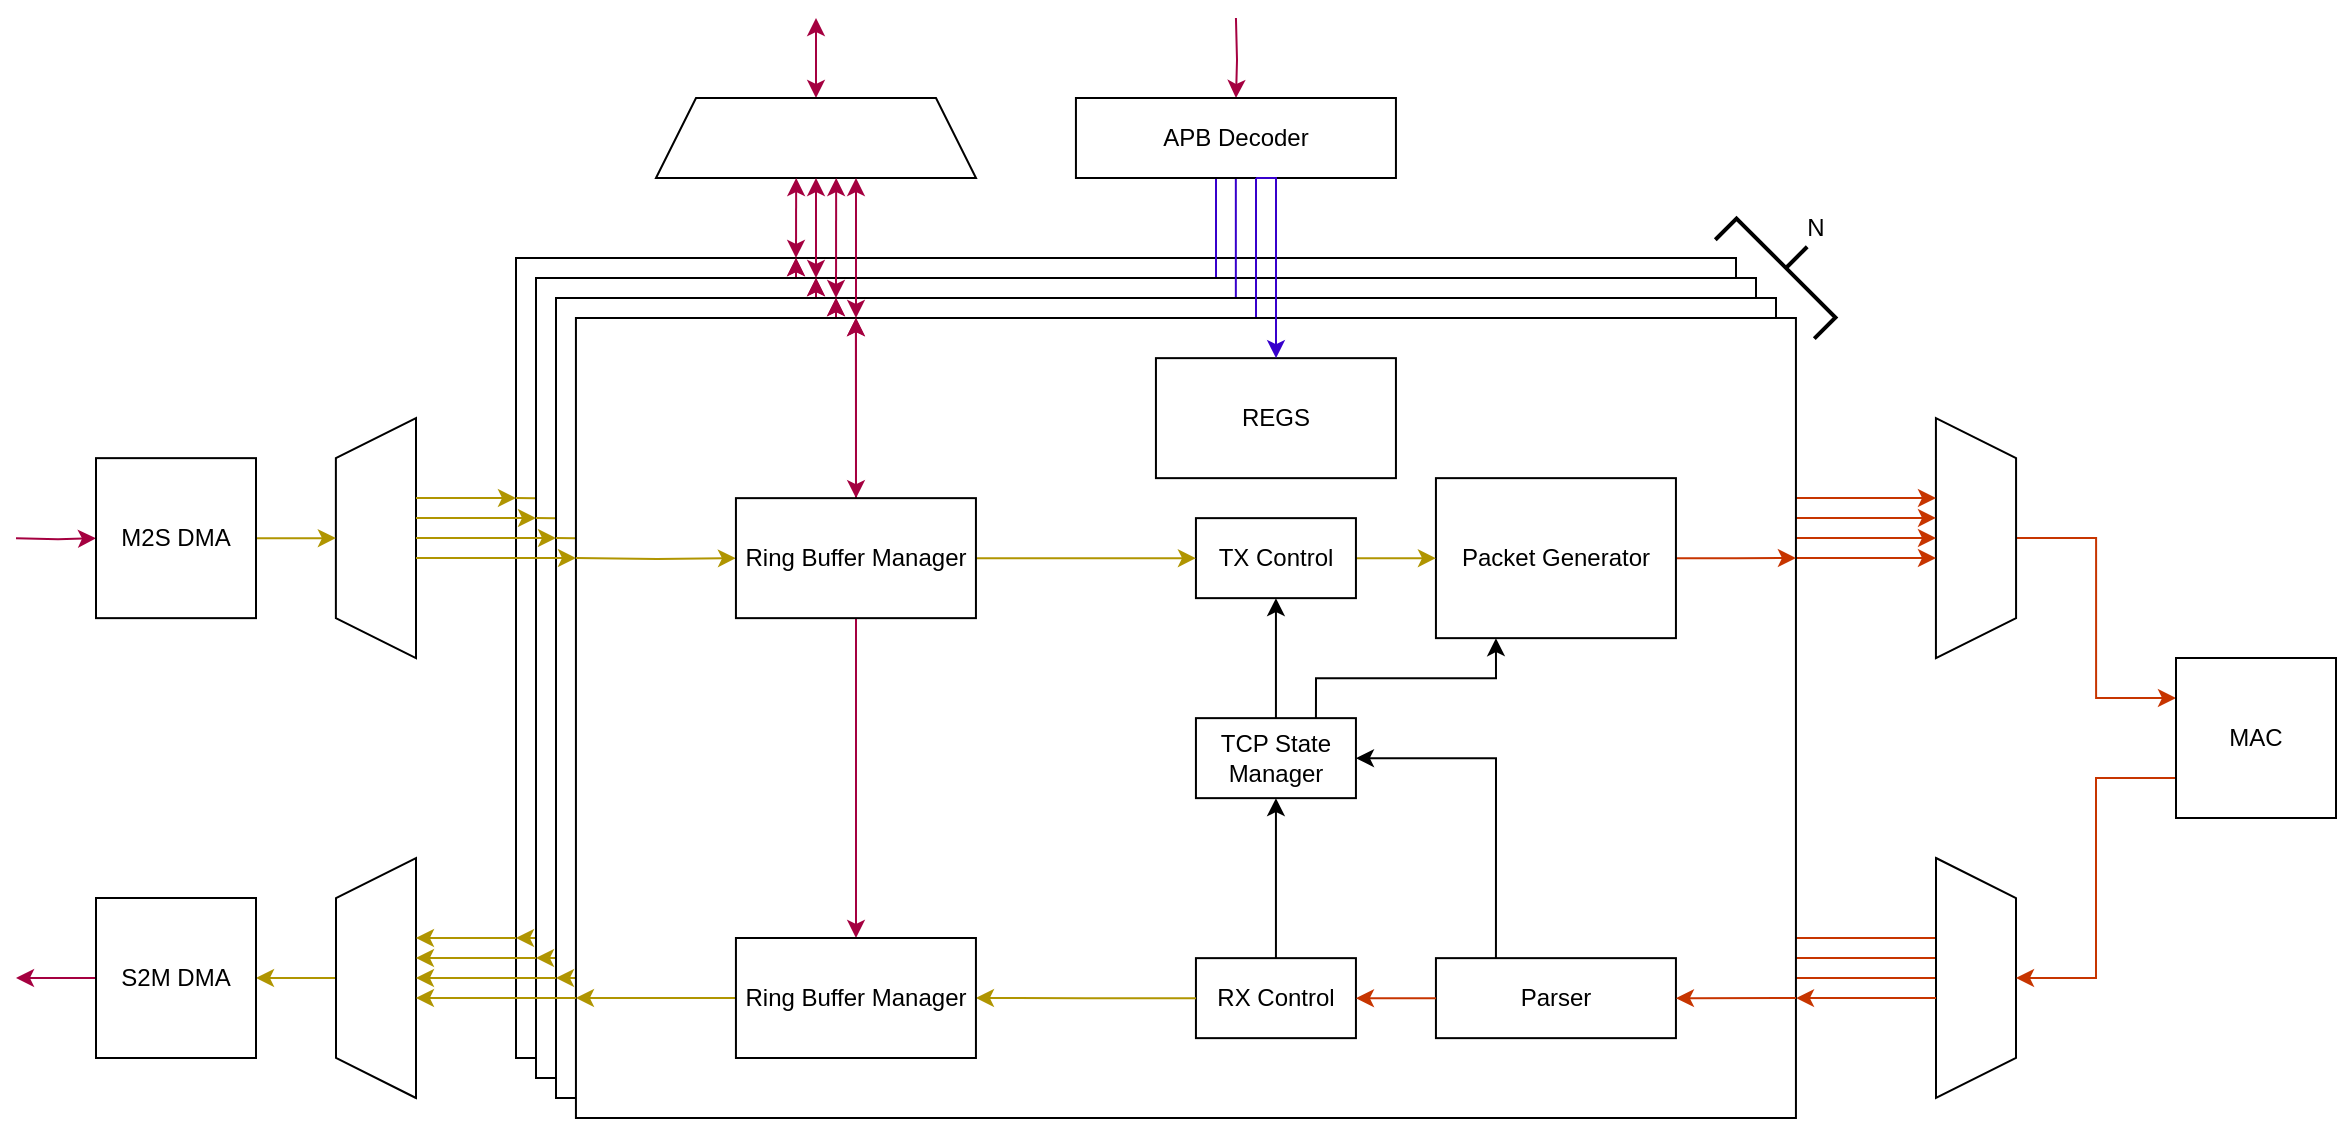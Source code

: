 <mxfile version="21.2.8" type="device">
  <diagram name="Page-1" id="8lX2gjxiGhIz8fm0OWgg">
    <mxGraphModel dx="2408" dy="1069" grid="1" gridSize="10" guides="1" tooltips="1" connect="1" arrows="1" fold="1" page="1" pageScale="1" pageWidth="850" pageHeight="1100" math="0" shadow="0">
      <root>
        <mxCell id="0" />
        <mxCell id="1" parent="0" />
        <mxCell id="hUmURhrymKCytomf8O3q-317" value="" style="group;fillColor=default;" parent="1" vertex="1" connectable="0">
          <mxGeometry x="130" y="200" width="610" height="400" as="geometry" />
        </mxCell>
        <mxCell id="hUmURhrymKCytomf8O3q-318" value="" style="group;strokeColor=default;fillColor=none;container=0;" parent="hUmURhrymKCytomf8O3q-317" vertex="1" connectable="0">
          <mxGeometry width="610" height="400" as="geometry" />
        </mxCell>
        <mxCell id="hUmURhrymKCytomf8O3q-319" style="edgeStyle=orthogonalEdgeStyle;rounded=0;orthogonalLoop=1;jettySize=auto;html=1;fillColor=#d80073;strokeColor=#A50040;startArrow=classic;startFill=1;" parent="hUmURhrymKCytomf8O3q-317" source="hUmURhrymKCytomf8O3q-340" edge="1">
          <mxGeometry relative="1" as="geometry">
            <mxPoint x="140" as="targetPoint" />
          </mxGeometry>
        </mxCell>
        <mxCell id="hUmURhrymKCytomf8O3q-320" style="edgeStyle=orthogonalEdgeStyle;rounded=0;orthogonalLoop=1;jettySize=auto;html=1;fillColor=#d80073;strokeColor=#A50040;startArrow=classic;startFill=1;" parent="hUmURhrymKCytomf8O3q-317" source="hUmURhrymKCytomf8O3q-339" edge="1">
          <mxGeometry relative="1" as="geometry">
            <mxPoint x="140" as="targetPoint" />
            <Array as="points">
              <mxPoint x="140" y="110" />
              <mxPoint x="140" y="110" />
            </Array>
          </mxGeometry>
        </mxCell>
        <mxCell id="hUmURhrymKCytomf8O3q-321" style="edgeStyle=orthogonalEdgeStyle;rounded=0;orthogonalLoop=1;jettySize=auto;html=1;fillColor=#e3c800;strokeColor=#B09500;" parent="hUmURhrymKCytomf8O3q-317" target="hUmURhrymKCytomf8O3q-340" edge="1">
          <mxGeometry relative="1" as="geometry">
            <mxPoint y="120" as="sourcePoint" />
          </mxGeometry>
        </mxCell>
        <mxCell id="hUmURhrymKCytomf8O3q-322" style="edgeStyle=orthogonalEdgeStyle;rounded=0;orthogonalLoop=1;jettySize=auto;html=1;fillColor=#e3c800;strokeColor=#B09500;" parent="hUmURhrymKCytomf8O3q-317" source="hUmURhrymKCytomf8O3q-339" edge="1">
          <mxGeometry relative="1" as="geometry">
            <mxPoint y="340" as="targetPoint" />
          </mxGeometry>
        </mxCell>
        <mxCell id="hUmURhrymKCytomf8O3q-323" style="edgeStyle=orthogonalEdgeStyle;rounded=0;orthogonalLoop=1;jettySize=auto;html=1;fillColor=#fa6800;strokeColor=#C73500;movable=1;resizable=1;rotatable=1;deletable=1;editable=1;locked=0;connectable=1;" parent="hUmURhrymKCytomf8O3q-317" source="hUmURhrymKCytomf8O3q-324" edge="1">
          <mxGeometry relative="1" as="geometry">
            <mxPoint x="610" y="120" as="targetPoint" />
          </mxGeometry>
        </mxCell>
        <mxCell id="hUmURhrymKCytomf8O3q-324" value="Packet Generator" style="rounded=0;whiteSpace=wrap;html=1;movable=1;resizable=1;rotatable=1;deletable=1;editable=1;locked=0;connectable=1;container=0;" parent="hUmURhrymKCytomf8O3q-317" vertex="1">
          <mxGeometry x="430" y="80.07" width="120" height="80" as="geometry" />
        </mxCell>
        <mxCell id="hUmURhrymKCytomf8O3q-325" value="" style="edgeStyle=orthogonalEdgeStyle;rounded=0;orthogonalLoop=1;jettySize=auto;html=1;fillColor=#e3c800;strokeColor=#B09500;movable=1;resizable=1;rotatable=1;deletable=1;editable=1;locked=0;connectable=1;" parent="hUmURhrymKCytomf8O3q-317" source="hUmURhrymKCytomf8O3q-326" target="hUmURhrymKCytomf8O3q-324" edge="1">
          <mxGeometry relative="1" as="geometry" />
        </mxCell>
        <mxCell id="hUmURhrymKCytomf8O3q-326" value="TX Control" style="rounded=0;whiteSpace=wrap;html=1;movable=1;resizable=1;rotatable=1;deletable=1;editable=1;locked=0;connectable=1;container=0;" parent="hUmURhrymKCytomf8O3q-317" vertex="1">
          <mxGeometry x="310" y="100.07" width="80" height="40" as="geometry" />
        </mxCell>
        <mxCell id="hUmURhrymKCytomf8O3q-327" value="" style="edgeStyle=orthogonalEdgeStyle;rounded=0;orthogonalLoop=1;jettySize=auto;html=1;fillColor=#e3c800;strokeColor=#B09500;movable=1;resizable=1;rotatable=1;deletable=1;editable=1;locked=0;connectable=1;exitX=1;exitY=0.5;exitDx=0;exitDy=0;" parent="hUmURhrymKCytomf8O3q-317" source="hUmURhrymKCytomf8O3q-340" target="hUmURhrymKCytomf8O3q-326" edge="1">
          <mxGeometry relative="1" as="geometry">
            <mxPoint x="270.0" y="120.07" as="sourcePoint" />
          </mxGeometry>
        </mxCell>
        <mxCell id="hUmURhrymKCytomf8O3q-328" style="edgeStyle=orthogonalEdgeStyle;rounded=0;orthogonalLoop=1;jettySize=auto;html=1;entryX=0.5;entryY=1;entryDx=0;entryDy=0;movable=1;resizable=1;rotatable=1;deletable=1;editable=1;locked=0;connectable=1;" parent="hUmURhrymKCytomf8O3q-317" source="hUmURhrymKCytomf8O3q-330" target="hUmURhrymKCytomf8O3q-326" edge="1">
          <mxGeometry relative="1" as="geometry" />
        </mxCell>
        <mxCell id="hUmURhrymKCytomf8O3q-329" style="edgeStyle=orthogonalEdgeStyle;rounded=0;orthogonalLoop=1;jettySize=auto;html=1;exitX=0.75;exitY=0;exitDx=0;exitDy=0;entryX=0.25;entryY=1;entryDx=0;entryDy=0;movable=1;resizable=1;rotatable=1;deletable=1;editable=1;locked=0;connectable=1;" parent="hUmURhrymKCytomf8O3q-317" source="hUmURhrymKCytomf8O3q-330" target="hUmURhrymKCytomf8O3q-324" edge="1">
          <mxGeometry relative="1" as="geometry" />
        </mxCell>
        <mxCell id="hUmURhrymKCytomf8O3q-330" value="TCP State Manager" style="rounded=0;whiteSpace=wrap;html=1;movable=1;resizable=1;rotatable=1;deletable=1;editable=1;locked=0;connectable=1;container=0;" parent="hUmURhrymKCytomf8O3q-317" vertex="1">
          <mxGeometry x="310" y="200.07" width="80" height="40" as="geometry" />
        </mxCell>
        <mxCell id="hUmURhrymKCytomf8O3q-331" style="edgeStyle=orthogonalEdgeStyle;rounded=0;orthogonalLoop=1;jettySize=auto;html=1;exitX=0.25;exitY=0;exitDx=0;exitDy=0;entryX=1;entryY=0.5;entryDx=0;entryDy=0;movable=1;resizable=1;rotatable=1;deletable=1;editable=1;locked=0;connectable=1;" parent="hUmURhrymKCytomf8O3q-317" source="hUmURhrymKCytomf8O3q-332" target="hUmURhrymKCytomf8O3q-330" edge="1">
          <mxGeometry relative="1" as="geometry" />
        </mxCell>
        <mxCell id="hUmURhrymKCytomf8O3q-332" value="Parser" style="rounded=0;whiteSpace=wrap;html=1;movable=1;resizable=1;rotatable=1;deletable=1;editable=1;locked=0;connectable=1;container=0;" parent="hUmURhrymKCytomf8O3q-317" vertex="1">
          <mxGeometry x="430" y="320.07" width="120" height="40" as="geometry" />
        </mxCell>
        <mxCell id="hUmURhrymKCytomf8O3q-333" value="" style="endArrow=classic;html=1;rounded=0;entryX=1;entryY=0.5;entryDx=0;entryDy=0;fillColor=#fa6800;strokeColor=#C73500;movable=1;resizable=1;rotatable=1;deletable=1;editable=1;locked=0;connectable=1;" parent="hUmURhrymKCytomf8O3q-317" target="hUmURhrymKCytomf8O3q-332" edge="1">
          <mxGeometry width="50" height="50" relative="1" as="geometry">
            <mxPoint x="610" y="340" as="sourcePoint" />
            <mxPoint x="530" y="180.07" as="targetPoint" />
          </mxGeometry>
        </mxCell>
        <mxCell id="hUmURhrymKCytomf8O3q-334" style="edgeStyle=orthogonalEdgeStyle;rounded=0;orthogonalLoop=1;jettySize=auto;html=1;entryX=0.5;entryY=1;entryDx=0;entryDy=0;movable=1;resizable=1;rotatable=1;deletable=1;editable=1;locked=0;connectable=1;" parent="hUmURhrymKCytomf8O3q-317" source="hUmURhrymKCytomf8O3q-335" target="hUmURhrymKCytomf8O3q-330" edge="1">
          <mxGeometry relative="1" as="geometry" />
        </mxCell>
        <mxCell id="hUmURhrymKCytomf8O3q-335" value="RX Control" style="rounded=0;whiteSpace=wrap;html=1;movable=1;resizable=1;rotatable=1;deletable=1;editable=1;locked=0;connectable=1;container=0;" parent="hUmURhrymKCytomf8O3q-317" vertex="1">
          <mxGeometry x="310" y="320.07" width="80" height="40" as="geometry" />
        </mxCell>
        <mxCell id="hUmURhrymKCytomf8O3q-336" value="" style="edgeStyle=orthogonalEdgeStyle;rounded=0;orthogonalLoop=1;jettySize=auto;html=1;fillColor=#fa6800;strokeColor=#C73500;movable=1;resizable=1;rotatable=1;deletable=1;editable=1;locked=0;connectable=1;" parent="hUmURhrymKCytomf8O3q-317" source="hUmURhrymKCytomf8O3q-332" target="hUmURhrymKCytomf8O3q-335" edge="1">
          <mxGeometry relative="1" as="geometry" />
        </mxCell>
        <mxCell id="hUmURhrymKCytomf8O3q-337" value="" style="edgeStyle=orthogonalEdgeStyle;rounded=0;orthogonalLoop=1;jettySize=auto;html=1;fillColor=#e3c800;strokeColor=#B09500;movable=1;resizable=1;rotatable=1;deletable=1;editable=1;locked=0;connectable=1;entryX=1;entryY=0.5;entryDx=0;entryDy=0;" parent="hUmURhrymKCytomf8O3q-317" source="hUmURhrymKCytomf8O3q-335" target="hUmURhrymKCytomf8O3q-339" edge="1">
          <mxGeometry relative="1" as="geometry">
            <mxPoint x="270.0" y="340.07" as="targetPoint" />
          </mxGeometry>
        </mxCell>
        <mxCell id="hUmURhrymKCytomf8O3q-338" value="REGS" style="rounded=0;whiteSpace=wrap;html=1;movable=1;resizable=1;rotatable=1;deletable=1;editable=1;locked=0;connectable=1;container=0;" parent="hUmURhrymKCytomf8O3q-317" vertex="1">
          <mxGeometry x="290" y="20.07" width="120" height="60" as="geometry" />
        </mxCell>
        <mxCell id="hUmURhrymKCytomf8O3q-339" value="Ring Buffer Manager" style="rounded=0;whiteSpace=wrap;html=1;container=0;" parent="hUmURhrymKCytomf8O3q-317" vertex="1">
          <mxGeometry x="80" y="310" width="120" height="60" as="geometry" />
        </mxCell>
        <mxCell id="hUmURhrymKCytomf8O3q-340" value="Ring Buffer Manager" style="rounded=0;whiteSpace=wrap;html=1;container=0;" parent="hUmURhrymKCytomf8O3q-317" vertex="1">
          <mxGeometry x="80" y="90.07" width="120" height="60" as="geometry" />
        </mxCell>
        <mxCell id="hUmURhrymKCytomf8O3q-348" style="edgeStyle=orthogonalEdgeStyle;rounded=0;orthogonalLoop=1;jettySize=auto;html=1;entryX=0.625;entryY=1;entryDx=0;entryDy=0;entryPerimeter=0;startArrow=classic;startFill=1;endArrow=none;endFill=0;fillColor=#6a00ff;strokeColor=#3700CC;" parent="1" edge="1">
          <mxGeometry relative="1" as="geometry">
            <mxPoint x="480" y="160" as="targetPoint" />
            <mxPoint x="480" y="250" as="sourcePoint" />
          </mxGeometry>
        </mxCell>
        <mxCell id="hUmURhrymKCytomf8O3q-293" value="" style="group;fillColor=default;" parent="1" vertex="1" connectable="0">
          <mxGeometry x="140" y="210" width="610" height="400" as="geometry" />
        </mxCell>
        <mxCell id="hUmURhrymKCytomf8O3q-294" value="" style="group;strokeColor=default;fillColor=none;container=0;" parent="hUmURhrymKCytomf8O3q-293" vertex="1" connectable="0">
          <mxGeometry width="610" height="400" as="geometry" />
        </mxCell>
        <mxCell id="hUmURhrymKCytomf8O3q-295" style="edgeStyle=orthogonalEdgeStyle;rounded=0;orthogonalLoop=1;jettySize=auto;html=1;fillColor=#d80073;strokeColor=#A50040;startArrow=classic;startFill=1;" parent="hUmURhrymKCytomf8O3q-293" source="hUmURhrymKCytomf8O3q-316" edge="1">
          <mxGeometry relative="1" as="geometry">
            <mxPoint x="140" as="targetPoint" />
          </mxGeometry>
        </mxCell>
        <mxCell id="hUmURhrymKCytomf8O3q-296" style="edgeStyle=orthogonalEdgeStyle;rounded=0;orthogonalLoop=1;jettySize=auto;html=1;fillColor=#d80073;strokeColor=#A50040;startArrow=classic;startFill=1;" parent="hUmURhrymKCytomf8O3q-293" source="hUmURhrymKCytomf8O3q-315" edge="1">
          <mxGeometry relative="1" as="geometry">
            <mxPoint x="140" as="targetPoint" />
            <Array as="points">
              <mxPoint x="140" y="110" />
              <mxPoint x="140" y="110" />
            </Array>
          </mxGeometry>
        </mxCell>
        <mxCell id="hUmURhrymKCytomf8O3q-297" style="edgeStyle=orthogonalEdgeStyle;rounded=0;orthogonalLoop=1;jettySize=auto;html=1;fillColor=#e3c800;strokeColor=#B09500;" parent="hUmURhrymKCytomf8O3q-293" target="hUmURhrymKCytomf8O3q-316" edge="1">
          <mxGeometry relative="1" as="geometry">
            <mxPoint y="120" as="sourcePoint" />
          </mxGeometry>
        </mxCell>
        <mxCell id="hUmURhrymKCytomf8O3q-298" style="edgeStyle=orthogonalEdgeStyle;rounded=0;orthogonalLoop=1;jettySize=auto;html=1;fillColor=#e3c800;strokeColor=#B09500;" parent="hUmURhrymKCytomf8O3q-293" source="hUmURhrymKCytomf8O3q-315" edge="1">
          <mxGeometry relative="1" as="geometry">
            <mxPoint y="340" as="targetPoint" />
          </mxGeometry>
        </mxCell>
        <mxCell id="hUmURhrymKCytomf8O3q-299" style="edgeStyle=orthogonalEdgeStyle;rounded=0;orthogonalLoop=1;jettySize=auto;html=1;fillColor=#fa6800;strokeColor=#C73500;movable=1;resizable=1;rotatable=1;deletable=1;editable=1;locked=0;connectable=1;" parent="hUmURhrymKCytomf8O3q-293" source="hUmURhrymKCytomf8O3q-300" edge="1">
          <mxGeometry relative="1" as="geometry">
            <mxPoint x="610" y="120" as="targetPoint" />
          </mxGeometry>
        </mxCell>
        <mxCell id="hUmURhrymKCytomf8O3q-300" value="Packet Generator" style="rounded=0;whiteSpace=wrap;html=1;movable=1;resizable=1;rotatable=1;deletable=1;editable=1;locked=0;connectable=1;container=0;" parent="hUmURhrymKCytomf8O3q-293" vertex="1">
          <mxGeometry x="430" y="80.07" width="120" height="80" as="geometry" />
        </mxCell>
        <mxCell id="hUmURhrymKCytomf8O3q-301" value="" style="edgeStyle=orthogonalEdgeStyle;rounded=0;orthogonalLoop=1;jettySize=auto;html=1;fillColor=#e3c800;strokeColor=#B09500;movable=1;resizable=1;rotatable=1;deletable=1;editable=1;locked=0;connectable=1;" parent="hUmURhrymKCytomf8O3q-293" source="hUmURhrymKCytomf8O3q-302" target="hUmURhrymKCytomf8O3q-300" edge="1">
          <mxGeometry relative="1" as="geometry" />
        </mxCell>
        <mxCell id="hUmURhrymKCytomf8O3q-302" value="TX Control" style="rounded=0;whiteSpace=wrap;html=1;movable=1;resizable=1;rotatable=1;deletable=1;editable=1;locked=0;connectable=1;container=0;" parent="hUmURhrymKCytomf8O3q-293" vertex="1">
          <mxGeometry x="310" y="100.07" width="80" height="40" as="geometry" />
        </mxCell>
        <mxCell id="hUmURhrymKCytomf8O3q-303" value="" style="edgeStyle=orthogonalEdgeStyle;rounded=0;orthogonalLoop=1;jettySize=auto;html=1;fillColor=#e3c800;strokeColor=#B09500;movable=1;resizable=1;rotatable=1;deletable=1;editable=1;locked=0;connectable=1;exitX=1;exitY=0.5;exitDx=0;exitDy=0;" parent="hUmURhrymKCytomf8O3q-293" source="hUmURhrymKCytomf8O3q-316" target="hUmURhrymKCytomf8O3q-302" edge="1">
          <mxGeometry relative="1" as="geometry">
            <mxPoint x="270.0" y="120.07" as="sourcePoint" />
          </mxGeometry>
        </mxCell>
        <mxCell id="hUmURhrymKCytomf8O3q-304" style="edgeStyle=orthogonalEdgeStyle;rounded=0;orthogonalLoop=1;jettySize=auto;html=1;entryX=0.5;entryY=1;entryDx=0;entryDy=0;movable=1;resizable=1;rotatable=1;deletable=1;editable=1;locked=0;connectable=1;" parent="hUmURhrymKCytomf8O3q-293" source="hUmURhrymKCytomf8O3q-306" target="hUmURhrymKCytomf8O3q-302" edge="1">
          <mxGeometry relative="1" as="geometry" />
        </mxCell>
        <mxCell id="hUmURhrymKCytomf8O3q-305" style="edgeStyle=orthogonalEdgeStyle;rounded=0;orthogonalLoop=1;jettySize=auto;html=1;exitX=0.75;exitY=0;exitDx=0;exitDy=0;entryX=0.25;entryY=1;entryDx=0;entryDy=0;movable=1;resizable=1;rotatable=1;deletable=1;editable=1;locked=0;connectable=1;" parent="hUmURhrymKCytomf8O3q-293" source="hUmURhrymKCytomf8O3q-306" target="hUmURhrymKCytomf8O3q-300" edge="1">
          <mxGeometry relative="1" as="geometry" />
        </mxCell>
        <mxCell id="hUmURhrymKCytomf8O3q-306" value="TCP State Manager" style="rounded=0;whiteSpace=wrap;html=1;movable=1;resizable=1;rotatable=1;deletable=1;editable=1;locked=0;connectable=1;container=0;" parent="hUmURhrymKCytomf8O3q-293" vertex="1">
          <mxGeometry x="310" y="200.07" width="80" height="40" as="geometry" />
        </mxCell>
        <mxCell id="hUmURhrymKCytomf8O3q-307" style="edgeStyle=orthogonalEdgeStyle;rounded=0;orthogonalLoop=1;jettySize=auto;html=1;exitX=0.25;exitY=0;exitDx=0;exitDy=0;entryX=1;entryY=0.5;entryDx=0;entryDy=0;movable=1;resizable=1;rotatable=1;deletable=1;editable=1;locked=0;connectable=1;" parent="hUmURhrymKCytomf8O3q-293" source="hUmURhrymKCytomf8O3q-308" target="hUmURhrymKCytomf8O3q-306" edge="1">
          <mxGeometry relative="1" as="geometry" />
        </mxCell>
        <mxCell id="hUmURhrymKCytomf8O3q-308" value="Parser" style="rounded=0;whiteSpace=wrap;html=1;movable=1;resizable=1;rotatable=1;deletable=1;editable=1;locked=0;connectable=1;container=0;" parent="hUmURhrymKCytomf8O3q-293" vertex="1">
          <mxGeometry x="430" y="320.07" width="120" height="40" as="geometry" />
        </mxCell>
        <mxCell id="hUmURhrymKCytomf8O3q-309" value="" style="endArrow=classic;html=1;rounded=0;entryX=1;entryY=0.5;entryDx=0;entryDy=0;fillColor=#fa6800;strokeColor=#C73500;movable=1;resizable=1;rotatable=1;deletable=1;editable=1;locked=0;connectable=1;" parent="hUmURhrymKCytomf8O3q-293" target="hUmURhrymKCytomf8O3q-308" edge="1">
          <mxGeometry width="50" height="50" relative="1" as="geometry">
            <mxPoint x="610" y="340" as="sourcePoint" />
            <mxPoint x="530" y="180.07" as="targetPoint" />
          </mxGeometry>
        </mxCell>
        <mxCell id="hUmURhrymKCytomf8O3q-310" style="edgeStyle=orthogonalEdgeStyle;rounded=0;orthogonalLoop=1;jettySize=auto;html=1;entryX=0.5;entryY=1;entryDx=0;entryDy=0;movable=1;resizable=1;rotatable=1;deletable=1;editable=1;locked=0;connectable=1;" parent="hUmURhrymKCytomf8O3q-293" source="hUmURhrymKCytomf8O3q-311" target="hUmURhrymKCytomf8O3q-306" edge="1">
          <mxGeometry relative="1" as="geometry" />
        </mxCell>
        <mxCell id="hUmURhrymKCytomf8O3q-311" value="RX Control" style="rounded=0;whiteSpace=wrap;html=1;movable=1;resizable=1;rotatable=1;deletable=1;editable=1;locked=0;connectable=1;container=0;" parent="hUmURhrymKCytomf8O3q-293" vertex="1">
          <mxGeometry x="310" y="320.07" width="80" height="40" as="geometry" />
        </mxCell>
        <mxCell id="hUmURhrymKCytomf8O3q-312" value="" style="edgeStyle=orthogonalEdgeStyle;rounded=0;orthogonalLoop=1;jettySize=auto;html=1;fillColor=#fa6800;strokeColor=#C73500;movable=1;resizable=1;rotatable=1;deletable=1;editable=1;locked=0;connectable=1;" parent="hUmURhrymKCytomf8O3q-293" source="hUmURhrymKCytomf8O3q-308" target="hUmURhrymKCytomf8O3q-311" edge="1">
          <mxGeometry relative="1" as="geometry" />
        </mxCell>
        <mxCell id="hUmURhrymKCytomf8O3q-313" value="" style="edgeStyle=orthogonalEdgeStyle;rounded=0;orthogonalLoop=1;jettySize=auto;html=1;fillColor=#e3c800;strokeColor=#B09500;movable=1;resizable=1;rotatable=1;deletable=1;editable=1;locked=0;connectable=1;entryX=1;entryY=0.5;entryDx=0;entryDy=0;" parent="hUmURhrymKCytomf8O3q-293" source="hUmURhrymKCytomf8O3q-311" target="hUmURhrymKCytomf8O3q-315" edge="1">
          <mxGeometry relative="1" as="geometry">
            <mxPoint x="270.0" y="340.07" as="targetPoint" />
          </mxGeometry>
        </mxCell>
        <mxCell id="hUmURhrymKCytomf8O3q-314" value="REGS" style="rounded=0;whiteSpace=wrap;html=1;movable=1;resizable=1;rotatable=1;deletable=1;editable=1;locked=0;connectable=1;container=0;" parent="hUmURhrymKCytomf8O3q-293" vertex="1">
          <mxGeometry x="290" y="20.07" width="120" height="60" as="geometry" />
        </mxCell>
        <mxCell id="hUmURhrymKCytomf8O3q-315" value="Ring Buffer Manager" style="rounded=0;whiteSpace=wrap;html=1;container=0;" parent="hUmURhrymKCytomf8O3q-293" vertex="1">
          <mxGeometry x="80" y="310" width="120" height="60" as="geometry" />
        </mxCell>
        <mxCell id="hUmURhrymKCytomf8O3q-316" value="Ring Buffer Manager" style="rounded=0;whiteSpace=wrap;html=1;container=0;" parent="hUmURhrymKCytomf8O3q-293" vertex="1">
          <mxGeometry x="80" y="90.07" width="120" height="60" as="geometry" />
        </mxCell>
        <mxCell id="hUmURhrymKCytomf8O3q-347" style="edgeStyle=orthogonalEdgeStyle;rounded=0;orthogonalLoop=1;jettySize=auto;html=1;entryX=0.625;entryY=1;entryDx=0;entryDy=0;entryPerimeter=0;startArrow=classic;startFill=1;endArrow=none;endFill=0;fillColor=#6a00ff;strokeColor=#3700CC;" parent="1" edge="1">
          <mxGeometry relative="1" as="geometry">
            <mxPoint x="489.92" y="160" as="targetPoint" />
            <mxPoint x="489.92" y="250" as="sourcePoint" />
          </mxGeometry>
        </mxCell>
        <mxCell id="hUmURhrymKCytomf8O3q-269" value="" style="group;fillColor=default;" parent="1" vertex="1" connectable="0">
          <mxGeometry x="150" y="220" width="610" height="400" as="geometry" />
        </mxCell>
        <mxCell id="hUmURhrymKCytomf8O3q-270" value="" style="group;strokeColor=default;fillColor=none;container=0;" parent="hUmURhrymKCytomf8O3q-269" vertex="1" connectable="0">
          <mxGeometry width="610" height="400" as="geometry" />
        </mxCell>
        <mxCell id="hUmURhrymKCytomf8O3q-271" style="edgeStyle=orthogonalEdgeStyle;rounded=0;orthogonalLoop=1;jettySize=auto;html=1;fillColor=#d80073;strokeColor=#A50040;startArrow=classic;startFill=1;" parent="hUmURhrymKCytomf8O3q-269" source="hUmURhrymKCytomf8O3q-292" edge="1">
          <mxGeometry relative="1" as="geometry">
            <mxPoint x="140" as="targetPoint" />
          </mxGeometry>
        </mxCell>
        <mxCell id="hUmURhrymKCytomf8O3q-272" style="edgeStyle=orthogonalEdgeStyle;rounded=0;orthogonalLoop=1;jettySize=auto;html=1;fillColor=#d80073;strokeColor=#A50040;startArrow=classic;startFill=1;" parent="hUmURhrymKCytomf8O3q-269" source="hUmURhrymKCytomf8O3q-291" edge="1">
          <mxGeometry relative="1" as="geometry">
            <mxPoint x="140" as="targetPoint" />
            <Array as="points">
              <mxPoint x="140" y="110" />
              <mxPoint x="140" y="110" />
            </Array>
          </mxGeometry>
        </mxCell>
        <mxCell id="hUmURhrymKCytomf8O3q-273" style="edgeStyle=orthogonalEdgeStyle;rounded=0;orthogonalLoop=1;jettySize=auto;html=1;fillColor=#e3c800;strokeColor=#B09500;" parent="hUmURhrymKCytomf8O3q-269" target="hUmURhrymKCytomf8O3q-292" edge="1">
          <mxGeometry relative="1" as="geometry">
            <mxPoint y="120" as="sourcePoint" />
          </mxGeometry>
        </mxCell>
        <mxCell id="hUmURhrymKCytomf8O3q-274" style="edgeStyle=orthogonalEdgeStyle;rounded=0;orthogonalLoop=1;jettySize=auto;html=1;fillColor=#e3c800;strokeColor=#B09500;" parent="hUmURhrymKCytomf8O3q-269" source="hUmURhrymKCytomf8O3q-291" edge="1">
          <mxGeometry relative="1" as="geometry">
            <mxPoint y="340" as="targetPoint" />
          </mxGeometry>
        </mxCell>
        <mxCell id="hUmURhrymKCytomf8O3q-275" style="edgeStyle=orthogonalEdgeStyle;rounded=0;orthogonalLoop=1;jettySize=auto;html=1;fillColor=#fa6800;strokeColor=#C73500;movable=1;resizable=1;rotatable=1;deletable=1;editable=1;locked=0;connectable=1;" parent="hUmURhrymKCytomf8O3q-269" source="hUmURhrymKCytomf8O3q-276" edge="1">
          <mxGeometry relative="1" as="geometry">
            <mxPoint x="610" y="120" as="targetPoint" />
          </mxGeometry>
        </mxCell>
        <mxCell id="hUmURhrymKCytomf8O3q-276" value="Packet Generator" style="rounded=0;whiteSpace=wrap;html=1;movable=1;resizable=1;rotatable=1;deletable=1;editable=1;locked=0;connectable=1;container=0;" parent="hUmURhrymKCytomf8O3q-269" vertex="1">
          <mxGeometry x="430" y="80.07" width="120" height="80" as="geometry" />
        </mxCell>
        <mxCell id="hUmURhrymKCytomf8O3q-277" value="" style="edgeStyle=orthogonalEdgeStyle;rounded=0;orthogonalLoop=1;jettySize=auto;html=1;fillColor=#e3c800;strokeColor=#B09500;movable=1;resizable=1;rotatable=1;deletable=1;editable=1;locked=0;connectable=1;" parent="hUmURhrymKCytomf8O3q-269" source="hUmURhrymKCytomf8O3q-278" target="hUmURhrymKCytomf8O3q-276" edge="1">
          <mxGeometry relative="1" as="geometry" />
        </mxCell>
        <mxCell id="hUmURhrymKCytomf8O3q-278" value="TX Control" style="rounded=0;whiteSpace=wrap;html=1;movable=1;resizable=1;rotatable=1;deletable=1;editable=1;locked=0;connectable=1;container=0;" parent="hUmURhrymKCytomf8O3q-269" vertex="1">
          <mxGeometry x="310" y="100.07" width="80" height="40" as="geometry" />
        </mxCell>
        <mxCell id="hUmURhrymKCytomf8O3q-279" value="" style="edgeStyle=orthogonalEdgeStyle;rounded=0;orthogonalLoop=1;jettySize=auto;html=1;fillColor=#e3c800;strokeColor=#B09500;movable=1;resizable=1;rotatable=1;deletable=1;editable=1;locked=0;connectable=1;exitX=1;exitY=0.5;exitDx=0;exitDy=0;" parent="hUmURhrymKCytomf8O3q-269" source="hUmURhrymKCytomf8O3q-292" target="hUmURhrymKCytomf8O3q-278" edge="1">
          <mxGeometry relative="1" as="geometry">
            <mxPoint x="270.0" y="120.07" as="sourcePoint" />
          </mxGeometry>
        </mxCell>
        <mxCell id="hUmURhrymKCytomf8O3q-280" style="edgeStyle=orthogonalEdgeStyle;rounded=0;orthogonalLoop=1;jettySize=auto;html=1;entryX=0.5;entryY=1;entryDx=0;entryDy=0;movable=1;resizable=1;rotatable=1;deletable=1;editable=1;locked=0;connectable=1;" parent="hUmURhrymKCytomf8O3q-269" source="hUmURhrymKCytomf8O3q-282" target="hUmURhrymKCytomf8O3q-278" edge="1">
          <mxGeometry relative="1" as="geometry" />
        </mxCell>
        <mxCell id="hUmURhrymKCytomf8O3q-281" style="edgeStyle=orthogonalEdgeStyle;rounded=0;orthogonalLoop=1;jettySize=auto;html=1;exitX=0.75;exitY=0;exitDx=0;exitDy=0;entryX=0.25;entryY=1;entryDx=0;entryDy=0;movable=1;resizable=1;rotatable=1;deletable=1;editable=1;locked=0;connectable=1;" parent="hUmURhrymKCytomf8O3q-269" source="hUmURhrymKCytomf8O3q-282" target="hUmURhrymKCytomf8O3q-276" edge="1">
          <mxGeometry relative="1" as="geometry" />
        </mxCell>
        <mxCell id="hUmURhrymKCytomf8O3q-282" value="TCP State Manager" style="rounded=0;whiteSpace=wrap;html=1;movable=1;resizable=1;rotatable=1;deletable=1;editable=1;locked=0;connectable=1;container=0;" parent="hUmURhrymKCytomf8O3q-269" vertex="1">
          <mxGeometry x="310" y="200.07" width="80" height="40" as="geometry" />
        </mxCell>
        <mxCell id="hUmURhrymKCytomf8O3q-283" style="edgeStyle=orthogonalEdgeStyle;rounded=0;orthogonalLoop=1;jettySize=auto;html=1;exitX=0.25;exitY=0;exitDx=0;exitDy=0;entryX=1;entryY=0.5;entryDx=0;entryDy=0;movable=1;resizable=1;rotatable=1;deletable=1;editable=1;locked=0;connectable=1;" parent="hUmURhrymKCytomf8O3q-269" source="hUmURhrymKCytomf8O3q-284" target="hUmURhrymKCytomf8O3q-282" edge="1">
          <mxGeometry relative="1" as="geometry" />
        </mxCell>
        <mxCell id="hUmURhrymKCytomf8O3q-284" value="Parser" style="rounded=0;whiteSpace=wrap;html=1;movable=1;resizable=1;rotatable=1;deletable=1;editable=1;locked=0;connectable=1;container=0;" parent="hUmURhrymKCytomf8O3q-269" vertex="1">
          <mxGeometry x="430" y="320.07" width="120" height="40" as="geometry" />
        </mxCell>
        <mxCell id="hUmURhrymKCytomf8O3q-285" value="" style="endArrow=classic;html=1;rounded=0;entryX=1;entryY=0.5;entryDx=0;entryDy=0;fillColor=#fa6800;strokeColor=#C73500;movable=1;resizable=1;rotatable=1;deletable=1;editable=1;locked=0;connectable=1;" parent="hUmURhrymKCytomf8O3q-269" target="hUmURhrymKCytomf8O3q-284" edge="1">
          <mxGeometry width="50" height="50" relative="1" as="geometry">
            <mxPoint x="610" y="340" as="sourcePoint" />
            <mxPoint x="530" y="180.07" as="targetPoint" />
          </mxGeometry>
        </mxCell>
        <mxCell id="hUmURhrymKCytomf8O3q-286" style="edgeStyle=orthogonalEdgeStyle;rounded=0;orthogonalLoop=1;jettySize=auto;html=1;entryX=0.5;entryY=1;entryDx=0;entryDy=0;movable=1;resizable=1;rotatable=1;deletable=1;editable=1;locked=0;connectable=1;" parent="hUmURhrymKCytomf8O3q-269" source="hUmURhrymKCytomf8O3q-287" target="hUmURhrymKCytomf8O3q-282" edge="1">
          <mxGeometry relative="1" as="geometry" />
        </mxCell>
        <mxCell id="hUmURhrymKCytomf8O3q-287" value="RX Control" style="rounded=0;whiteSpace=wrap;html=1;movable=1;resizable=1;rotatable=1;deletable=1;editable=1;locked=0;connectable=1;container=0;" parent="hUmURhrymKCytomf8O3q-269" vertex="1">
          <mxGeometry x="310" y="320.07" width="80" height="40" as="geometry" />
        </mxCell>
        <mxCell id="hUmURhrymKCytomf8O3q-288" value="" style="edgeStyle=orthogonalEdgeStyle;rounded=0;orthogonalLoop=1;jettySize=auto;html=1;fillColor=#fa6800;strokeColor=#C73500;movable=1;resizable=1;rotatable=1;deletable=1;editable=1;locked=0;connectable=1;" parent="hUmURhrymKCytomf8O3q-269" source="hUmURhrymKCytomf8O3q-284" target="hUmURhrymKCytomf8O3q-287" edge="1">
          <mxGeometry relative="1" as="geometry" />
        </mxCell>
        <mxCell id="hUmURhrymKCytomf8O3q-289" value="" style="edgeStyle=orthogonalEdgeStyle;rounded=0;orthogonalLoop=1;jettySize=auto;html=1;fillColor=#e3c800;strokeColor=#B09500;movable=1;resizable=1;rotatable=1;deletable=1;editable=1;locked=0;connectable=1;entryX=1;entryY=0.5;entryDx=0;entryDy=0;" parent="hUmURhrymKCytomf8O3q-269" source="hUmURhrymKCytomf8O3q-287" target="hUmURhrymKCytomf8O3q-291" edge="1">
          <mxGeometry relative="1" as="geometry">
            <mxPoint x="270.0" y="340.07" as="targetPoint" />
          </mxGeometry>
        </mxCell>
        <mxCell id="hUmURhrymKCytomf8O3q-290" value="REGS" style="rounded=0;whiteSpace=wrap;html=1;movable=1;resizable=1;rotatable=1;deletable=1;editable=1;locked=0;connectable=1;container=0;" parent="hUmURhrymKCytomf8O3q-269" vertex="1">
          <mxGeometry x="290" y="20.07" width="120" height="60" as="geometry" />
        </mxCell>
        <mxCell id="hUmURhrymKCytomf8O3q-291" value="Ring Buffer Manager" style="rounded=0;whiteSpace=wrap;html=1;container=0;" parent="hUmURhrymKCytomf8O3q-269" vertex="1">
          <mxGeometry x="80" y="310" width="120" height="60" as="geometry" />
        </mxCell>
        <mxCell id="hUmURhrymKCytomf8O3q-292" value="Ring Buffer Manager" style="rounded=0;whiteSpace=wrap;html=1;container=0;" parent="hUmURhrymKCytomf8O3q-269" vertex="1">
          <mxGeometry x="80" y="90.07" width="120" height="60" as="geometry" />
        </mxCell>
        <mxCell id="wy1xcPKCa-p-PBI3JPLa-142" value="" style="endArrow=none;html=1;rounded=0;entryX=0.667;entryY=1;entryDx=0;entryDy=0;entryPerimeter=0;startArrow=classic;startFill=1;endFill=0;fillColor=#fa6800;strokeColor=#C73500;exitX=0.333;exitY=0.999;exitDx=0;exitDy=0;exitPerimeter=0;" parent="1" edge="1">
          <mxGeometry width="50" height="50" relative="1" as="geometry">
            <mxPoint x="740.0" y="540.028" as="sourcePoint" />
            <mxPoint x="840.0" y="539.998" as="targetPoint" />
          </mxGeometry>
        </mxCell>
        <mxCell id="wy1xcPKCa-p-PBI3JPLa-143" value="" style="endArrow=none;html=1;rounded=0;entryX=0.584;entryY=1;entryDx=0;entryDy=0;entryPerimeter=0;startArrow=classic;startFill=1;endFill=0;fillColor=#fa6800;strokeColor=#C73500;exitX=0.416;exitY=0.999;exitDx=0;exitDy=0;exitPerimeter=0;" parent="1" edge="1">
          <mxGeometry width="50" height="50" relative="1" as="geometry">
            <mxPoint x="750.0" y="550.028" as="sourcePoint" />
            <mxPoint x="840.0" y="549.998" as="targetPoint" />
          </mxGeometry>
        </mxCell>
        <mxCell id="wy1xcPKCa-p-PBI3JPLa-144" value="" style="endArrow=none;html=1;rounded=0;entryX=0.5;entryY=1;entryDx=0;entryDy=0;startArrow=classic;startFill=1;endFill=0;fillColor=#fa6800;strokeColor=#C73500;" parent="1" edge="1">
          <mxGeometry width="50" height="50" relative="1" as="geometry">
            <mxPoint x="760" y="560" as="sourcePoint" />
            <mxPoint x="840" y="560" as="targetPoint" />
          </mxGeometry>
        </mxCell>
        <mxCell id="hUmURhrymKCytomf8O3q-360" style="edgeStyle=orthogonalEdgeStyle;rounded=0;orthogonalLoop=1;jettySize=auto;html=1;fillColor=#d80073;strokeColor=#A50040;" parent="1" target="wy1xcPKCa-p-PBI3JPLa-122" edge="1">
          <mxGeometry relative="1" as="geometry">
            <mxPoint x="489.97" y="80" as="sourcePoint" />
          </mxGeometry>
        </mxCell>
        <mxCell id="wy1xcPKCa-p-PBI3JPLa-122" value="APB Decoder" style="rounded=0;whiteSpace=wrap;html=1;" parent="1" vertex="1">
          <mxGeometry x="409.97" y="120" width="160" height="40" as="geometry" />
        </mxCell>
        <mxCell id="wy1xcPKCa-p-PBI3JPLa-129" value="" style="strokeWidth=2;html=1;shape=mxgraph.flowchart.annotation_2;align=left;labelPosition=right;pointerEvents=1;rotation=135;" parent="1" vertex="1">
          <mxGeometry x="750" y="170" width="30" height="70" as="geometry" />
        </mxCell>
        <mxCell id="wy1xcPKCa-p-PBI3JPLa-130" value="N" style="text;html=1;strokeColor=none;fillColor=none;align=center;verticalAlign=middle;whiteSpace=wrap;rounded=0;" parent="1" vertex="1">
          <mxGeometry x="750" y="170" width="60" height="30" as="geometry" />
        </mxCell>
        <mxCell id="wy1xcPKCa-p-PBI3JPLa-170" style="edgeStyle=orthogonalEdgeStyle;rounded=0;orthogonalLoop=1;jettySize=auto;html=1;entryX=0;entryY=0.25;entryDx=0;entryDy=0;fillColor=#fa6800;strokeColor=#C73500;" parent="1" source="wy1xcPKCa-p-PBI3JPLa-132" target="wy1xcPKCa-p-PBI3JPLa-169" edge="1">
          <mxGeometry relative="1" as="geometry" />
        </mxCell>
        <mxCell id="wy1xcPKCa-p-PBI3JPLa-132" value="" style="shape=trapezoid;perimeter=trapezoidPerimeter;whiteSpace=wrap;html=1;fixedSize=1;rotation=-90;flipH=1;flipV=1;" parent="1" vertex="1">
          <mxGeometry x="800" y="320.03" width="120" height="40.07" as="geometry" />
        </mxCell>
        <mxCell id="wy1xcPKCa-p-PBI3JPLa-133" value="" style="shape=trapezoid;perimeter=trapezoidPerimeter;whiteSpace=wrap;html=1;fixedSize=1;rotation=-90;flipH=1;flipV=1;" parent="1" vertex="1">
          <mxGeometry x="800" y="540" width="120" height="40" as="geometry" />
        </mxCell>
        <mxCell id="wy1xcPKCa-p-PBI3JPLa-134" value="" style="endArrow=none;html=1;rounded=0;entryX=0.667;entryY=1;entryDx=0;entryDy=0;entryPerimeter=0;startArrow=classic;startFill=1;endFill=0;fillColor=#fa6800;strokeColor=#C73500;exitX=0.333;exitY=0.999;exitDx=0;exitDy=0;exitPerimeter=0;" parent="1" source="wy1xcPKCa-p-PBI3JPLa-132" edge="1">
          <mxGeometry width="50" height="50" relative="1" as="geometry">
            <mxPoint x="810" y="320.03" as="sourcePoint" />
            <mxPoint x="770" y="320.03" as="targetPoint" />
          </mxGeometry>
        </mxCell>
        <mxCell id="wy1xcPKCa-p-PBI3JPLa-135" value="" style="endArrow=none;html=1;rounded=0;entryX=0.584;entryY=1;entryDx=0;entryDy=0;entryPerimeter=0;startArrow=classic;startFill=1;endFill=0;fillColor=#fa6800;strokeColor=#C73500;exitX=0.416;exitY=0.999;exitDx=0;exitDy=0;exitPerimeter=0;" parent="1" source="wy1xcPKCa-p-PBI3JPLa-132" edge="1">
          <mxGeometry width="50" height="50" relative="1" as="geometry">
            <mxPoint x="820" y="330.03" as="sourcePoint" />
            <mxPoint x="770" y="330.03" as="targetPoint" />
          </mxGeometry>
        </mxCell>
        <mxCell id="wy1xcPKCa-p-PBI3JPLa-136" value="" style="endArrow=none;html=1;rounded=0;entryX=0.5;entryY=1;entryDx=0;entryDy=0;startArrow=classic;startFill=1;endFill=0;fillColor=#fa6800;strokeColor=#C73500;" parent="1" edge="1">
          <mxGeometry width="50" height="50" relative="1" as="geometry">
            <mxPoint x="840" y="340" as="sourcePoint" />
            <mxPoint x="770" y="340.03" as="targetPoint" />
          </mxGeometry>
        </mxCell>
        <mxCell id="wy1xcPKCa-p-PBI3JPLa-137" value="" style="endArrow=none;html=1;rounded=0;entryX=0.417;entryY=1;entryDx=0;entryDy=0;entryPerimeter=0;startArrow=classic;startFill=1;endFill=0;fillColor=#fa6800;strokeColor=#C73500;" parent="1" edge="1">
          <mxGeometry width="50" height="50" relative="1" as="geometry">
            <mxPoint x="840" y="350.03" as="sourcePoint" />
            <mxPoint x="770" y="350.03" as="targetPoint" />
          </mxGeometry>
        </mxCell>
        <mxCell id="wy1xcPKCa-p-PBI3JPLa-145" value="" style="endArrow=none;html=1;rounded=0;entryX=0.417;entryY=1;entryDx=0;entryDy=0;entryPerimeter=0;startArrow=classic;startFill=1;endFill=0;fillColor=#fa6800;strokeColor=#C73500;" parent="1" edge="1">
          <mxGeometry width="50" height="50" relative="1" as="geometry">
            <mxPoint x="770.0" y="570.058" as="sourcePoint" />
            <mxPoint x="840.0" y="570.058" as="targetPoint" />
          </mxGeometry>
        </mxCell>
        <mxCell id="wy1xcPKCa-p-PBI3JPLa-171" style="edgeStyle=orthogonalEdgeStyle;rounded=0;orthogonalLoop=1;jettySize=auto;html=1;exitX=0;exitY=0.75;exitDx=0;exitDy=0;entryX=0.5;entryY=1;entryDx=0;entryDy=0;fillColor=#fa6800;strokeColor=#C73500;" parent="1" source="wy1xcPKCa-p-PBI3JPLa-169" target="wy1xcPKCa-p-PBI3JPLa-133" edge="1">
          <mxGeometry relative="1" as="geometry" />
        </mxCell>
        <mxCell id="wy1xcPKCa-p-PBI3JPLa-169" value="MAC" style="whiteSpace=wrap;html=1;aspect=fixed;" parent="1" vertex="1">
          <mxGeometry x="960" y="400" width="80" height="80" as="geometry" />
        </mxCell>
        <mxCell id="hUmURhrymKCytomf8O3q-359" style="edgeStyle=orthogonalEdgeStyle;rounded=0;orthogonalLoop=1;jettySize=auto;html=1;startArrow=classic;startFill=1;fillColor=#d80073;strokeColor=#A50040;" parent="1" source="hUmURhrymKCytomf8O3q-14" edge="1">
          <mxGeometry relative="1" as="geometry">
            <mxPoint x="280" y="80" as="targetPoint" />
          </mxGeometry>
        </mxCell>
        <mxCell id="hUmURhrymKCytomf8O3q-14" value="" style="shape=trapezoid;perimeter=trapezoidPerimeter;whiteSpace=wrap;html=1;fixedSize=1;" parent="1" vertex="1">
          <mxGeometry x="200" y="120" width="160" height="40" as="geometry" />
        </mxCell>
        <mxCell id="hUmURhrymKCytomf8O3q-19" value="" style="shape=trapezoid;perimeter=trapezoidPerimeter;whiteSpace=wrap;html=1;fixedSize=1;rotation=-90;" parent="1" vertex="1">
          <mxGeometry x="-0.03" y="320.03" width="120" height="40.06" as="geometry" />
        </mxCell>
        <mxCell id="hUmURhrymKCytomf8O3q-28" style="edgeStyle=orthogonalEdgeStyle;rounded=0;orthogonalLoop=1;jettySize=auto;html=1;entryX=1;entryY=0.5;entryDx=0;entryDy=0;fillColor=#e3c800;strokeColor=#B09500;" parent="1" source="hUmURhrymKCytomf8O3q-20" target="hUmURhrymKCytomf8O3q-24" edge="1">
          <mxGeometry relative="1" as="geometry" />
        </mxCell>
        <mxCell id="hUmURhrymKCytomf8O3q-20" value="" style="shape=trapezoid;perimeter=trapezoidPerimeter;whiteSpace=wrap;html=1;fixedSize=1;rotation=-90;" parent="1" vertex="1">
          <mxGeometry y="540" width="120" height="40" as="geometry" />
        </mxCell>
        <mxCell id="hUmURhrymKCytomf8O3q-26" style="edgeStyle=orthogonalEdgeStyle;rounded=0;orthogonalLoop=1;jettySize=auto;html=1;entryX=0.5;entryY=0;entryDx=0;entryDy=0;fillColor=#e3c800;strokeColor=#B09500;" parent="1" source="hUmURhrymKCytomf8O3q-23" target="hUmURhrymKCytomf8O3q-19" edge="1">
          <mxGeometry relative="1" as="geometry" />
        </mxCell>
        <mxCell id="hUmURhrymKCytomf8O3q-357" style="edgeStyle=orthogonalEdgeStyle;rounded=0;orthogonalLoop=1;jettySize=auto;html=1;fillColor=#d80073;strokeColor=#A50040;" parent="1" target="hUmURhrymKCytomf8O3q-23" edge="1">
          <mxGeometry relative="1" as="geometry">
            <mxPoint x="-120.0" y="340.07" as="sourcePoint" />
          </mxGeometry>
        </mxCell>
        <mxCell id="hUmURhrymKCytomf8O3q-23" value="M2S DMA" style="whiteSpace=wrap;html=1;aspect=fixed;" parent="1" vertex="1">
          <mxGeometry x="-80" y="300.07" width="80" height="80" as="geometry" />
        </mxCell>
        <mxCell id="hUmURhrymKCytomf8O3q-346" style="edgeStyle=orthogonalEdgeStyle;rounded=0;orthogonalLoop=1;jettySize=auto;html=1;entryX=0.625;entryY=1;entryDx=0;entryDy=0;entryPerimeter=0;startArrow=classic;startFill=1;endArrow=none;endFill=0;fillColor=#6a00ff;strokeColor=#3700CC;" parent="1" edge="1">
          <mxGeometry relative="1" as="geometry">
            <mxPoint x="500" y="160" as="targetPoint" />
            <mxPoint x="500" y="250" as="sourcePoint" />
          </mxGeometry>
        </mxCell>
        <mxCell id="hUmURhrymKCytomf8O3q-358" style="edgeStyle=orthogonalEdgeStyle;rounded=0;orthogonalLoop=1;jettySize=auto;html=1;fillColor=#d80073;strokeColor=#A50040;" parent="1" source="hUmURhrymKCytomf8O3q-24" edge="1">
          <mxGeometry relative="1" as="geometry">
            <mxPoint x="-120.0" y="560" as="targetPoint" />
          </mxGeometry>
        </mxCell>
        <mxCell id="hUmURhrymKCytomf8O3q-24" value="S2M DMA" style="whiteSpace=wrap;html=1;aspect=fixed;" parent="1" vertex="1">
          <mxGeometry x="-80" y="520" width="80" height="80" as="geometry" />
        </mxCell>
        <mxCell id="hUmURhrymKCytomf8O3q-268" value="" style="group;fillColor=default;" parent="1" vertex="1" connectable="0">
          <mxGeometry x="159.97" y="230" width="610" height="400" as="geometry" />
        </mxCell>
        <mxCell id="hUmURhrymKCytomf8O3q-99" value="" style="group;strokeColor=default;fillColor=none;container=0;" parent="hUmURhrymKCytomf8O3q-268" vertex="1" connectable="0">
          <mxGeometry width="610" height="400" as="geometry" />
        </mxCell>
        <mxCell id="hUmURhrymKCytomf8O3q-15" style="edgeStyle=orthogonalEdgeStyle;rounded=0;orthogonalLoop=1;jettySize=auto;html=1;fillColor=#d80073;strokeColor=#A50040;startArrow=classic;startFill=1;" parent="hUmURhrymKCytomf8O3q-268" source="hUmURhrymKCytomf8O3q-13" edge="1">
          <mxGeometry relative="1" as="geometry">
            <mxPoint x="140" as="targetPoint" />
          </mxGeometry>
        </mxCell>
        <mxCell id="hUmURhrymKCytomf8O3q-17" style="edgeStyle=orthogonalEdgeStyle;rounded=0;orthogonalLoop=1;jettySize=auto;html=1;fillColor=#d80073;strokeColor=#A50040;startArrow=classic;startFill=1;" parent="hUmURhrymKCytomf8O3q-268" source="hUmURhrymKCytomf8O3q-16" edge="1">
          <mxGeometry relative="1" as="geometry">
            <mxPoint x="140" as="targetPoint" />
            <Array as="points">
              <mxPoint x="140" y="110" />
              <mxPoint x="140" y="110" />
            </Array>
          </mxGeometry>
        </mxCell>
        <mxCell id="hUmURhrymKCytomf8O3q-21" style="edgeStyle=orthogonalEdgeStyle;rounded=0;orthogonalLoop=1;jettySize=auto;html=1;fillColor=#e3c800;strokeColor=#B09500;" parent="hUmURhrymKCytomf8O3q-268" target="hUmURhrymKCytomf8O3q-13" edge="1">
          <mxGeometry relative="1" as="geometry">
            <mxPoint y="120" as="sourcePoint" />
          </mxGeometry>
        </mxCell>
        <mxCell id="hUmURhrymKCytomf8O3q-22" style="edgeStyle=orthogonalEdgeStyle;rounded=0;orthogonalLoop=1;jettySize=auto;html=1;fillColor=#e3c800;strokeColor=#B09500;" parent="hUmURhrymKCytomf8O3q-268" source="hUmURhrymKCytomf8O3q-16" edge="1">
          <mxGeometry relative="1" as="geometry">
            <mxPoint y="340" as="targetPoint" />
          </mxGeometry>
        </mxCell>
        <mxCell id="wy1xcPKCa-p-PBI3JPLa-84" style="edgeStyle=orthogonalEdgeStyle;rounded=0;orthogonalLoop=1;jettySize=auto;html=1;fillColor=#fa6800;strokeColor=#C73500;movable=1;resizable=1;rotatable=1;deletable=1;editable=1;locked=0;connectable=1;" parent="hUmURhrymKCytomf8O3q-268" source="wy1xcPKCa-p-PBI3JPLa-85" edge="1">
          <mxGeometry relative="1" as="geometry">
            <mxPoint x="610" y="120" as="targetPoint" />
          </mxGeometry>
        </mxCell>
        <mxCell id="wy1xcPKCa-p-PBI3JPLa-85" value="Packet Generator" style="rounded=0;whiteSpace=wrap;html=1;movable=1;resizable=1;rotatable=1;deletable=1;editable=1;locked=0;connectable=1;container=0;" parent="hUmURhrymKCytomf8O3q-268" vertex="1">
          <mxGeometry x="430" y="80.07" width="120" height="80" as="geometry" />
        </mxCell>
        <mxCell id="wy1xcPKCa-p-PBI3JPLa-87" value="" style="edgeStyle=orthogonalEdgeStyle;rounded=0;orthogonalLoop=1;jettySize=auto;html=1;fillColor=#e3c800;strokeColor=#B09500;movable=1;resizable=1;rotatable=1;deletable=1;editable=1;locked=0;connectable=1;" parent="hUmURhrymKCytomf8O3q-268" source="wy1xcPKCa-p-PBI3JPLa-88" target="wy1xcPKCa-p-PBI3JPLa-85" edge="1">
          <mxGeometry relative="1" as="geometry" />
        </mxCell>
        <mxCell id="wy1xcPKCa-p-PBI3JPLa-88" value="TX Control" style="rounded=0;whiteSpace=wrap;html=1;movable=1;resizable=1;rotatable=1;deletable=1;editable=1;locked=0;connectable=1;container=0;" parent="hUmURhrymKCytomf8O3q-268" vertex="1">
          <mxGeometry x="310" y="100.07" width="80" height="40" as="geometry" />
        </mxCell>
        <mxCell id="wy1xcPKCa-p-PBI3JPLa-89" value="" style="edgeStyle=orthogonalEdgeStyle;rounded=0;orthogonalLoop=1;jettySize=auto;html=1;fillColor=#e3c800;strokeColor=#B09500;movable=1;resizable=1;rotatable=1;deletable=1;editable=1;locked=0;connectable=1;exitX=1;exitY=0.5;exitDx=0;exitDy=0;" parent="hUmURhrymKCytomf8O3q-268" source="hUmURhrymKCytomf8O3q-13" target="wy1xcPKCa-p-PBI3JPLa-88" edge="1">
          <mxGeometry relative="1" as="geometry">
            <mxPoint x="270.0" y="120.07" as="sourcePoint" />
          </mxGeometry>
        </mxCell>
        <mxCell id="wy1xcPKCa-p-PBI3JPLa-90" style="edgeStyle=orthogonalEdgeStyle;rounded=0;orthogonalLoop=1;jettySize=auto;html=1;entryX=0.5;entryY=1;entryDx=0;entryDy=0;movable=1;resizable=1;rotatable=1;deletable=1;editable=1;locked=0;connectable=1;" parent="hUmURhrymKCytomf8O3q-268" source="wy1xcPKCa-p-PBI3JPLa-92" target="wy1xcPKCa-p-PBI3JPLa-88" edge="1">
          <mxGeometry relative="1" as="geometry" />
        </mxCell>
        <mxCell id="wy1xcPKCa-p-PBI3JPLa-91" style="edgeStyle=orthogonalEdgeStyle;rounded=0;orthogonalLoop=1;jettySize=auto;html=1;exitX=0.75;exitY=0;exitDx=0;exitDy=0;entryX=0.25;entryY=1;entryDx=0;entryDy=0;movable=1;resizable=1;rotatable=1;deletable=1;editable=1;locked=0;connectable=1;" parent="hUmURhrymKCytomf8O3q-268" source="wy1xcPKCa-p-PBI3JPLa-92" target="wy1xcPKCa-p-PBI3JPLa-85" edge="1">
          <mxGeometry relative="1" as="geometry" />
        </mxCell>
        <mxCell id="wy1xcPKCa-p-PBI3JPLa-92" value="TCP State Manager" style="rounded=0;whiteSpace=wrap;html=1;movable=1;resizable=1;rotatable=1;deletable=1;editable=1;locked=0;connectable=1;container=0;" parent="hUmURhrymKCytomf8O3q-268" vertex="1">
          <mxGeometry x="310" y="200.07" width="80" height="40" as="geometry" />
        </mxCell>
        <mxCell id="wy1xcPKCa-p-PBI3JPLa-93" style="edgeStyle=orthogonalEdgeStyle;rounded=0;orthogonalLoop=1;jettySize=auto;html=1;exitX=0.25;exitY=0;exitDx=0;exitDy=0;entryX=1;entryY=0.5;entryDx=0;entryDy=0;movable=1;resizable=1;rotatable=1;deletable=1;editable=1;locked=0;connectable=1;" parent="hUmURhrymKCytomf8O3q-268" source="wy1xcPKCa-p-PBI3JPLa-94" target="wy1xcPKCa-p-PBI3JPLa-92" edge="1">
          <mxGeometry relative="1" as="geometry" />
        </mxCell>
        <mxCell id="wy1xcPKCa-p-PBI3JPLa-94" value="Parser" style="rounded=0;whiteSpace=wrap;html=1;movable=1;resizable=1;rotatable=1;deletable=1;editable=1;locked=0;connectable=1;container=0;" parent="hUmURhrymKCytomf8O3q-268" vertex="1">
          <mxGeometry x="430" y="320.07" width="120" height="40" as="geometry" />
        </mxCell>
        <mxCell id="wy1xcPKCa-p-PBI3JPLa-95" value="" style="endArrow=classic;html=1;rounded=0;entryX=1;entryY=0.5;entryDx=0;entryDy=0;fillColor=#fa6800;strokeColor=#C73500;movable=1;resizable=1;rotatable=1;deletable=1;editable=1;locked=0;connectable=1;" parent="hUmURhrymKCytomf8O3q-268" target="wy1xcPKCa-p-PBI3JPLa-94" edge="1">
          <mxGeometry width="50" height="50" relative="1" as="geometry">
            <mxPoint x="610" y="340" as="sourcePoint" />
            <mxPoint x="530" y="180.07" as="targetPoint" />
          </mxGeometry>
        </mxCell>
        <mxCell id="wy1xcPKCa-p-PBI3JPLa-96" style="edgeStyle=orthogonalEdgeStyle;rounded=0;orthogonalLoop=1;jettySize=auto;html=1;entryX=0.5;entryY=1;entryDx=0;entryDy=0;movable=1;resizable=1;rotatable=1;deletable=1;editable=1;locked=0;connectable=1;" parent="hUmURhrymKCytomf8O3q-268" source="wy1xcPKCa-p-PBI3JPLa-97" target="wy1xcPKCa-p-PBI3JPLa-92" edge="1">
          <mxGeometry relative="1" as="geometry" />
        </mxCell>
        <mxCell id="wy1xcPKCa-p-PBI3JPLa-97" value="RX Control" style="rounded=0;whiteSpace=wrap;html=1;movable=1;resizable=1;rotatable=1;deletable=1;editable=1;locked=0;connectable=1;container=0;" parent="hUmURhrymKCytomf8O3q-268" vertex="1">
          <mxGeometry x="310" y="320.07" width="80" height="40" as="geometry" />
        </mxCell>
        <mxCell id="wy1xcPKCa-p-PBI3JPLa-98" value="" style="edgeStyle=orthogonalEdgeStyle;rounded=0;orthogonalLoop=1;jettySize=auto;html=1;fillColor=#fa6800;strokeColor=#C73500;movable=1;resizable=1;rotatable=1;deletable=1;editable=1;locked=0;connectable=1;" parent="hUmURhrymKCytomf8O3q-268" source="wy1xcPKCa-p-PBI3JPLa-94" target="wy1xcPKCa-p-PBI3JPLa-97" edge="1">
          <mxGeometry relative="1" as="geometry" />
        </mxCell>
        <mxCell id="wy1xcPKCa-p-PBI3JPLa-101" value="" style="edgeStyle=orthogonalEdgeStyle;rounded=0;orthogonalLoop=1;jettySize=auto;html=1;fillColor=#e3c800;strokeColor=#B09500;movable=1;resizable=1;rotatable=1;deletable=1;editable=1;locked=0;connectable=1;entryX=1;entryY=0.5;entryDx=0;entryDy=0;" parent="hUmURhrymKCytomf8O3q-268" source="wy1xcPKCa-p-PBI3JPLa-97" target="hUmURhrymKCytomf8O3q-16" edge="1">
          <mxGeometry relative="1" as="geometry">
            <mxPoint x="270.0" y="340.07" as="targetPoint" />
          </mxGeometry>
        </mxCell>
        <mxCell id="wy1xcPKCa-p-PBI3JPLa-102" value="REGS" style="rounded=0;whiteSpace=wrap;html=1;movable=1;resizable=1;rotatable=1;deletable=1;editable=1;locked=0;connectable=1;container=0;" parent="hUmURhrymKCytomf8O3q-268" vertex="1">
          <mxGeometry x="290" y="20.07" width="120" height="60" as="geometry" />
        </mxCell>
        <mxCell id="hUmURhrymKCytomf8O3q-16" value="Ring Buffer Manager" style="rounded=0;whiteSpace=wrap;html=1;container=0;" parent="hUmURhrymKCytomf8O3q-268" vertex="1">
          <mxGeometry x="80" y="310" width="120" height="60" as="geometry" />
        </mxCell>
        <mxCell id="hUmURhrymKCytomf8O3q-13" value="Ring Buffer Manager" style="rounded=0;whiteSpace=wrap;html=1;container=0;" parent="hUmURhrymKCytomf8O3q-268" vertex="1">
          <mxGeometry x="80" y="90.07" width="120" height="60" as="geometry" />
        </mxCell>
        <mxCell id="hUmURhrymKCytomf8O3q-341" value="" style="endArrow=classic;html=1;rounded=0;entryX=0.625;entryY=1;entryDx=0;entryDy=0;entryPerimeter=0;fillColor=#d80073;strokeColor=#A50040;startArrow=classic;startFill=1;" parent="1" target="hUmURhrymKCytomf8O3q-14" edge="1">
          <mxGeometry width="50" height="50" relative="1" as="geometry">
            <mxPoint x="300" y="230" as="sourcePoint" />
            <mxPoint x="330" y="190" as="targetPoint" />
          </mxGeometry>
        </mxCell>
        <mxCell id="hUmURhrymKCytomf8O3q-342" value="" style="endArrow=classic;html=1;rounded=0;entryX=0.563;entryY=1;entryDx=0;entryDy=0;entryPerimeter=0;fillColor=#d80073;strokeColor=#A50040;startArrow=classic;startFill=1;" parent="1" target="hUmURhrymKCytomf8O3q-14" edge="1">
          <mxGeometry width="50" height="50" relative="1" as="geometry">
            <mxPoint x="290" y="220" as="sourcePoint" />
            <mxPoint x="330" y="190" as="targetPoint" />
          </mxGeometry>
        </mxCell>
        <mxCell id="hUmURhrymKCytomf8O3q-343" value="" style="endArrow=classic;html=1;rounded=0;entryX=0.5;entryY=1;entryDx=0;entryDy=0;fillColor=#d80073;strokeColor=#A50040;startArrow=classic;startFill=1;" parent="1" target="hUmURhrymKCytomf8O3q-14" edge="1">
          <mxGeometry width="50" height="50" relative="1" as="geometry">
            <mxPoint x="280" y="210" as="sourcePoint" />
            <mxPoint x="330" y="190" as="targetPoint" />
          </mxGeometry>
        </mxCell>
        <mxCell id="hUmURhrymKCytomf8O3q-344" value="" style="endArrow=classic;html=1;rounded=0;entryX=0.438;entryY=1;entryDx=0;entryDy=0;entryPerimeter=0;fillColor=#d80073;strokeColor=#A50040;startArrow=classic;startFill=1;" parent="1" target="hUmURhrymKCytomf8O3q-14" edge="1">
          <mxGeometry width="50" height="50" relative="1" as="geometry">
            <mxPoint x="270" y="200" as="sourcePoint" />
            <mxPoint x="270" y="170" as="targetPoint" />
          </mxGeometry>
        </mxCell>
        <mxCell id="hUmURhrymKCytomf8O3q-345" style="edgeStyle=orthogonalEdgeStyle;rounded=0;orthogonalLoop=1;jettySize=auto;html=1;entryX=0.563;entryY=1;entryDx=0;entryDy=0;entryPerimeter=0;startArrow=classic;startFill=1;endArrow=none;endFill=0;fillColor=#6a00ff;strokeColor=#3700CC;" parent="1" source="wy1xcPKCa-p-PBI3JPLa-102" target="wy1xcPKCa-p-PBI3JPLa-122" edge="1">
          <mxGeometry relative="1" as="geometry">
            <mxPoint x="509.97" y="170" as="targetPoint" />
            <Array as="points">
              <mxPoint x="510" y="160" />
            </Array>
          </mxGeometry>
        </mxCell>
        <mxCell id="hUmURhrymKCytomf8O3q-349" value="" style="endArrow=classic;html=1;rounded=0;fillColor=#e3c800;strokeColor=#B09500;" parent="1" edge="1">
          <mxGeometry width="50" height="50" relative="1" as="geometry">
            <mxPoint x="80" y="320.03" as="sourcePoint" />
            <mxPoint x="130" y="320.03" as="targetPoint" />
          </mxGeometry>
        </mxCell>
        <mxCell id="hUmURhrymKCytomf8O3q-350" value="" style="endArrow=classic;html=1;rounded=0;fillColor=#e3c800;strokeColor=#B09500;" parent="1" edge="1">
          <mxGeometry width="50" height="50" relative="1" as="geometry">
            <mxPoint x="80" y="330" as="sourcePoint" />
            <mxPoint x="140" y="330" as="targetPoint" />
          </mxGeometry>
        </mxCell>
        <mxCell id="hUmURhrymKCytomf8O3q-351" value="" style="endArrow=classic;html=1;rounded=0;fillColor=#e3c800;strokeColor=#B09500;" parent="1" edge="1">
          <mxGeometry width="50" height="50" relative="1" as="geometry">
            <mxPoint x="80" y="340" as="sourcePoint" />
            <mxPoint x="150" y="340" as="targetPoint" />
          </mxGeometry>
        </mxCell>
        <mxCell id="hUmURhrymKCytomf8O3q-352" value="" style="endArrow=classic;html=1;rounded=0;fillColor=#e3c800;strokeColor=#B09500;" parent="1" edge="1">
          <mxGeometry width="50" height="50" relative="1" as="geometry">
            <mxPoint x="80" y="350" as="sourcePoint" />
            <mxPoint x="160" y="350" as="targetPoint" />
          </mxGeometry>
        </mxCell>
        <mxCell id="hUmURhrymKCytomf8O3q-353" value="" style="endArrow=classic;html=1;rounded=0;fillColor=#e3c800;strokeColor=#B09500;" parent="1" edge="1">
          <mxGeometry width="50" height="50" relative="1" as="geometry">
            <mxPoint x="129.97" y="540" as="sourcePoint" />
            <mxPoint x="79.97" y="540" as="targetPoint" />
          </mxGeometry>
        </mxCell>
        <mxCell id="hUmURhrymKCytomf8O3q-354" value="" style="endArrow=classic;html=1;rounded=0;fillColor=#e3c800;strokeColor=#B09500;" parent="1" edge="1">
          <mxGeometry width="50" height="50" relative="1" as="geometry">
            <mxPoint x="139.97" y="549.97" as="sourcePoint" />
            <mxPoint x="79.97" y="549.97" as="targetPoint" />
          </mxGeometry>
        </mxCell>
        <mxCell id="hUmURhrymKCytomf8O3q-355" value="" style="endArrow=classic;html=1;rounded=0;fillColor=#e3c800;strokeColor=#B09500;" parent="1" edge="1">
          <mxGeometry width="50" height="50" relative="1" as="geometry">
            <mxPoint x="149.97" y="559.97" as="sourcePoint" />
            <mxPoint x="79.97" y="559.97" as="targetPoint" />
          </mxGeometry>
        </mxCell>
        <mxCell id="hUmURhrymKCytomf8O3q-356" value="" style="endArrow=classic;html=1;rounded=0;fillColor=#e3c800;strokeColor=#B09500;" parent="1" edge="1">
          <mxGeometry width="50" height="50" relative="1" as="geometry">
            <mxPoint x="159.97" y="569.97" as="sourcePoint" />
            <mxPoint x="79.97" y="569.97" as="targetPoint" />
          </mxGeometry>
        </mxCell>
      </root>
    </mxGraphModel>
  </diagram>
</mxfile>
